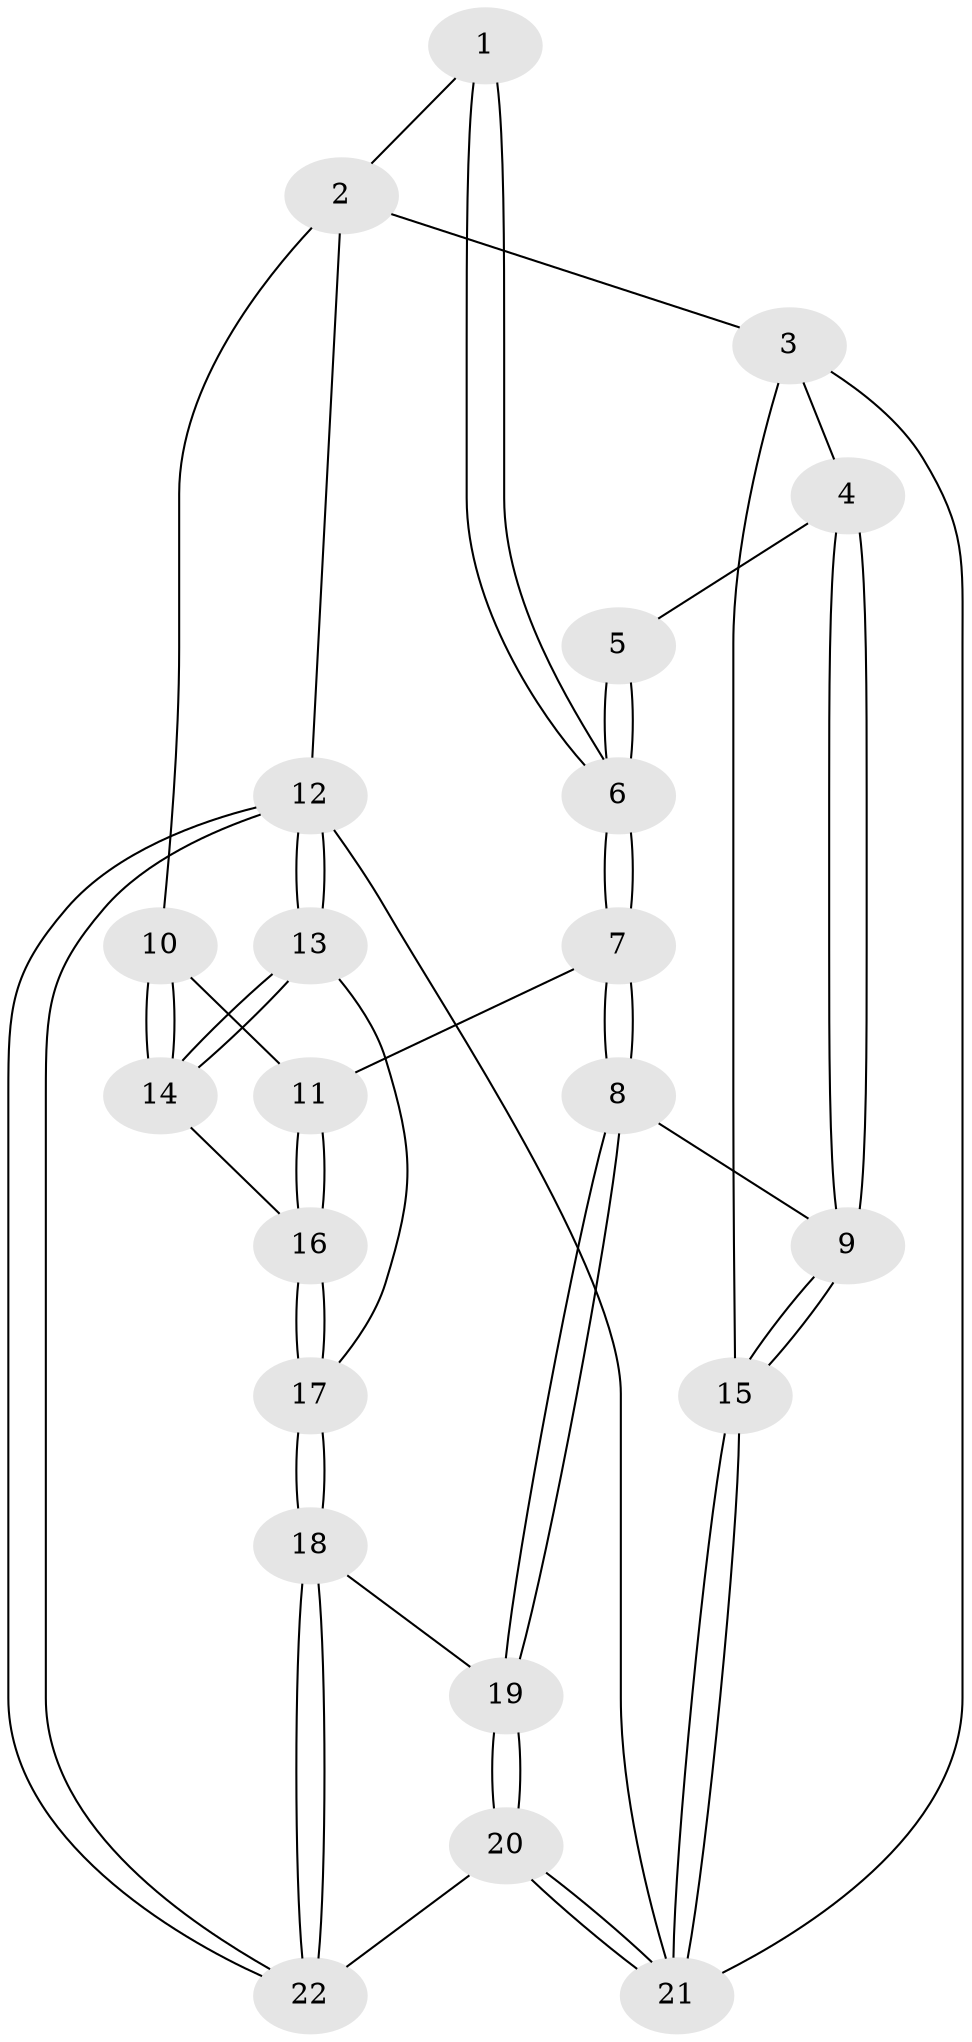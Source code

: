 // Generated by graph-tools (version 1.1) at 2025/46/02/15/25 05:46:28]
// undirected, 22 vertices, 52 edges
graph export_dot {
graph [start="1"]
  node [color=gray90,style=filled];
  1 [pos="+0.8619134498610935+0"];
  2 [pos="+1+0"];
  3 [pos="+0+0"];
  4 [pos="+0+0"];
  5 [pos="+0.015856012842937153+0"];
  6 [pos="+0.3962200843622346+0.34321673611723896"];
  7 [pos="+0.40254126495819065+0.43335214687260915"];
  8 [pos="+0.29831700765614877+0.5393149841649251"];
  9 [pos="+0.1098708722726706+0.5394452960433872"];
  10 [pos="+1+0.010401173271075924"];
  11 [pos="+0.672467751975181+0.5214717436359958"];
  12 [pos="+1+1"];
  13 [pos="+1+0.858176298681292"];
  14 [pos="+1+0.7444181102344664"];
  15 [pos="+0+0.564702968853389"];
  16 [pos="+0.6977508220562425+0.5642810599574914"];
  17 [pos="+0.6774759796854198+0.8823738684451458"];
  18 [pos="+0.5799037691139172+1"];
  19 [pos="+0.3101046012468509+0.7298440102695238"];
  20 [pos="+0+1"];
  21 [pos="+0+1"];
  22 [pos="+0.5721586812591505+1"];
  1 -- 2;
  1 -- 6;
  1 -- 6;
  2 -- 3;
  2 -- 10;
  2 -- 12;
  3 -- 4;
  3 -- 15;
  3 -- 21;
  4 -- 5;
  4 -- 9;
  4 -- 9;
  5 -- 6;
  5 -- 6;
  6 -- 7;
  6 -- 7;
  7 -- 8;
  7 -- 8;
  7 -- 11;
  8 -- 9;
  8 -- 19;
  8 -- 19;
  9 -- 15;
  9 -- 15;
  10 -- 11;
  10 -- 14;
  10 -- 14;
  11 -- 16;
  11 -- 16;
  12 -- 13;
  12 -- 13;
  12 -- 22;
  12 -- 22;
  12 -- 21;
  13 -- 14;
  13 -- 14;
  13 -- 17;
  14 -- 16;
  15 -- 21;
  15 -- 21;
  16 -- 17;
  16 -- 17;
  17 -- 18;
  17 -- 18;
  18 -- 19;
  18 -- 22;
  18 -- 22;
  19 -- 20;
  19 -- 20;
  20 -- 21;
  20 -- 21;
  20 -- 22;
}
